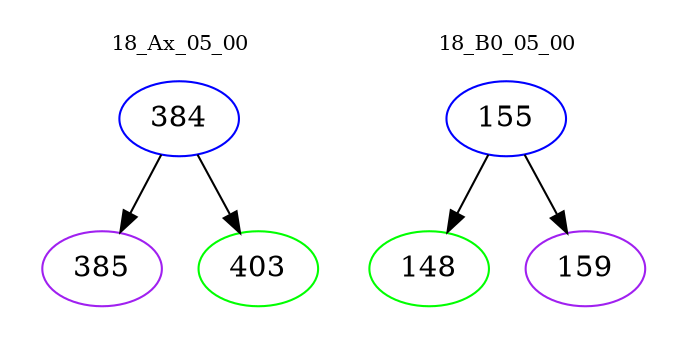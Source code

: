 digraph{
subgraph cluster_0 {
color = white
label = "18_Ax_05_00";
fontsize=10;
T0_384 [label="384", color="blue"]
T0_384 -> T0_385 [color="black"]
T0_385 [label="385", color="purple"]
T0_384 -> T0_403 [color="black"]
T0_403 [label="403", color="green"]
}
subgraph cluster_1 {
color = white
label = "18_B0_05_00";
fontsize=10;
T1_155 [label="155", color="blue"]
T1_155 -> T1_148 [color="black"]
T1_148 [label="148", color="green"]
T1_155 -> T1_159 [color="black"]
T1_159 [label="159", color="purple"]
}
}
